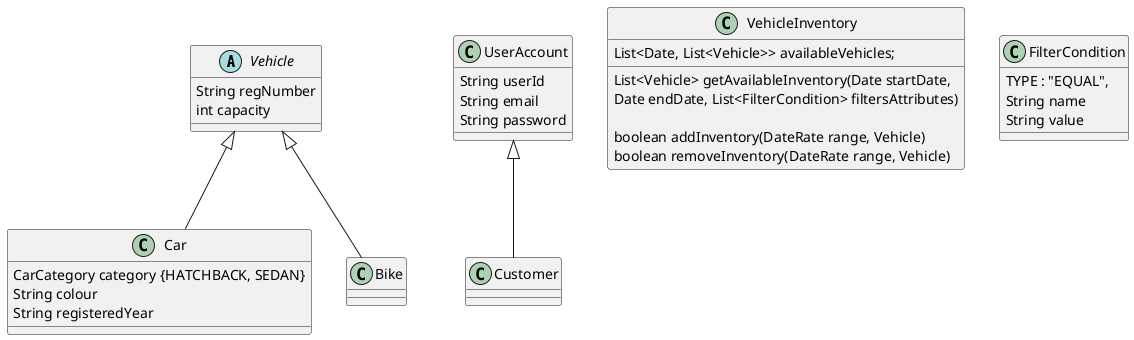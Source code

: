 @startuml

abstract class Vehicle {
    String regNumber
    int capacity
}

class Car extends Vehicle {
    CarCategory category {HATCHBACK, SEDAN}
    String colour
    String registeredYear
}

class Bike extends Vehicle {
}


class UserAccount {
    String userId
    String email
    String password
}


class VehicleInventory {
    List<Date, List<Vehicle>> availableVehicles;

    List<Vehicle> getAvailableInventory(Date startDate,
    Date endDate, List<FilterCondition> filtersAttributes)

    boolean addInventory(DateRate range, Vehicle)
    boolean removeInventory(DateRate range, Vehicle)
}

class FilterCondition {
    TYPE : "EQUAL",
    String name
    String value
}

class Customer extends UserAccount {

}
